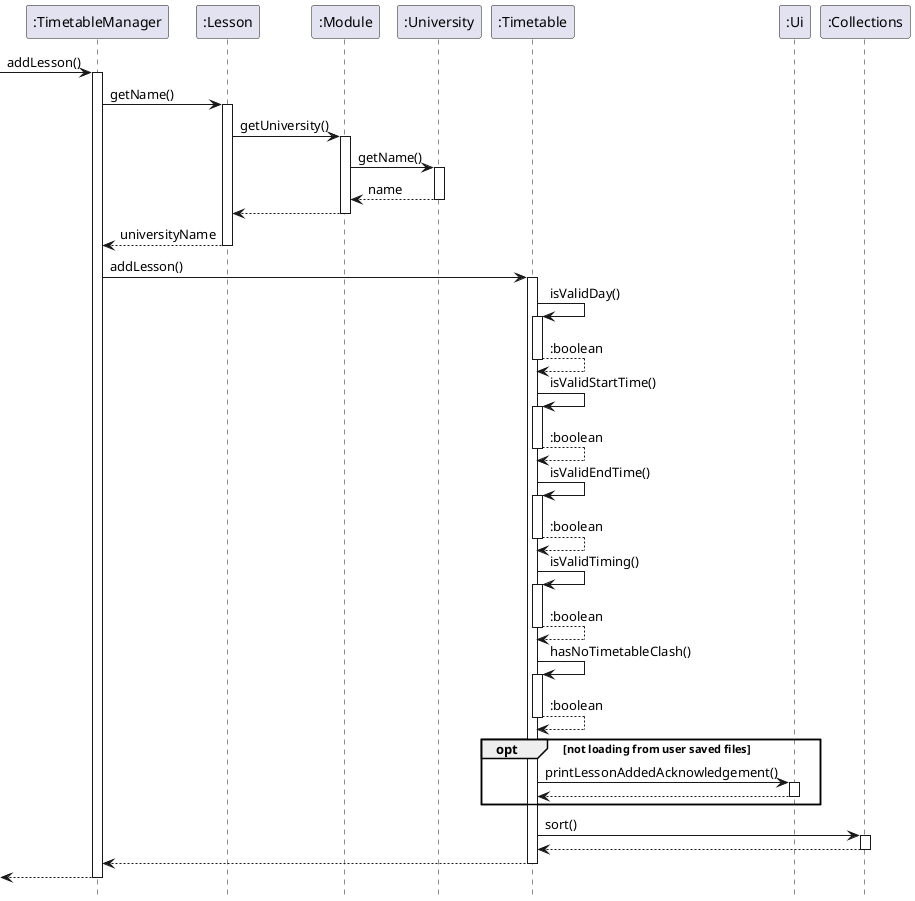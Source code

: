 @startuml
hide footbox

-> ":TimetableManager" : addLesson()
activate ":TimetableManager"
":TimetableManager" -> ":Lesson" : getName()
activate ":Lesson"
":Lesson" -> ":Module" : getUniversity()
activate ":Module"
":Module" -> ":University" : getName()
activate ":University"
":Module" <-- ":University" : name
deactivate ":University"
":Lesson" <-- ":Module"
deactivate ":Module"
":TimetableManager" <-- ":Lesson" : universityName
deactivate ":Lesson"
":TimetableManager" -> ":Timetable" : addLesson()
activate ":Timetable"
":Timetable" -> ":Timetable" ++ : isValidDay()
return :boolean
":Timetable" -> ":Timetable" ++ : isValidStartTime()
return :boolean
":Timetable" -> ":Timetable" ++ : isValidEndTime()
return :boolean
":Timetable" -> ":Timetable" ++ : isValidTiming()
return :boolean
":Timetable" -> ":Timetable" ++ : hasNoTimetableClash()
return :boolean
opt not loading from user saved files
    ":Timetable" -> ":Ui" : printLessonAddedAcknowledgement()
    activate ":Ui"
    ":Timetable" <-- ":Ui"
    deactivate ":Ui"
end
":Timetable" -> ":Collections" : sort()
activate ":Collections"
":Timetable" <-- ":Collections"
deactivate ":Collections"
":TimetableManager" <-- ":Timetable"
deactivate ":Timetable"
<-- ":TimetableManager"
deactivate ":TimetableManager"
@enduml